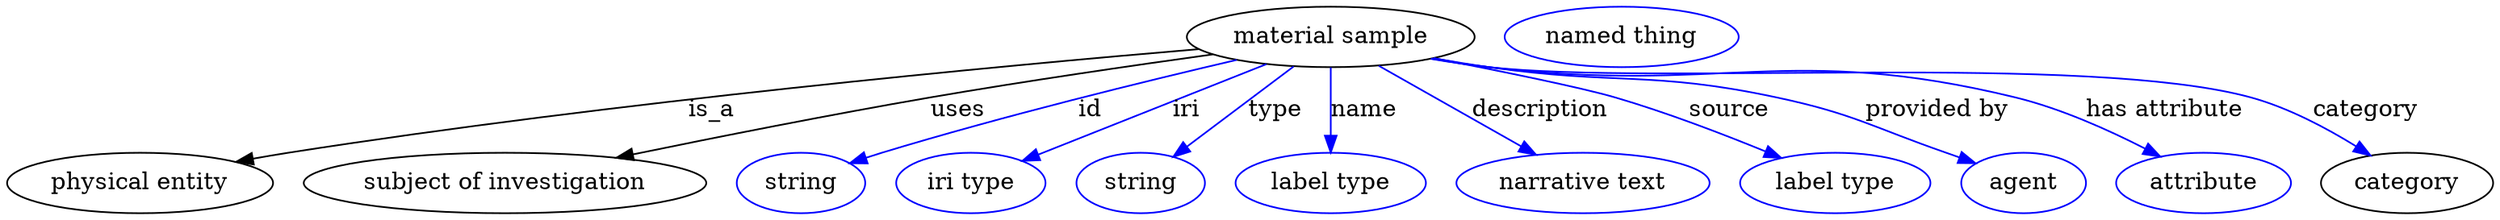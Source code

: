 digraph {
	graph [bb="0,0,1203.3,123"];
	node [label="\N"];
	"material sample"	[height=0.5,
		label="material sample",
		pos="640.39,105",
		width=1.8776];
	"physical entity"	[height=0.5,
		pos="62.394,18",
		width=1.7332];
	"material sample" -> "physical entity"	[label=is_a,
		lp="339.39,61.5",
		pos="e,107.72,30.472 577.97,97.996 481.9,88.224 292.29,66.825 133.39,36 128.31,35.014 123.05,33.911 117.79,32.752"];
	"subject of investigation"	[height=0.5,
		pos="235.39,18",
		width=2.5817];
	"material sample" -> "subject of investigation"	[label=uses,
		lp="455.39,61.5",
		pos="e,289.07,32.84 584.18,94.935 544.68,88.341 490.66,78.87 443.39,69 394.69,58.83 340.01,45.613 298.94,35.322"];
	id	[color=blue,
		height=0.5,
		label=string,
		pos="376.39,18",
		width=0.84854];
	"material sample" -> id	[color=blue,
		label=id,
		lp="519.89,61.5",
		pos="e,399.92,29.492 594.45,91.609 548.83,78.945 477.13,58.055 416.39,36 414.04,35.144 411.62,34.223 409.19,33.269",
		style=solid];
	iri	[color=blue,
		height=0.5,
		label="iri type",
		pos="461.39,18",
		width=1.011];
	"material sample" -> iri	[color=blue,
		label=iri,
		lp="568.89,61.5",
		pos="e,486.88,31.103 608.8,88.999 577.2,73.991 528.71,50.963 496.06,35.459",
		style=solid];
	type	[color=blue,
		height=0.5,
		label=string,
		pos="546.39,18",
		width=0.84854];
	"material sample" -> type	[color=blue,
		label=type,
		lp="611.39,61.5",
		pos="e,562.58,33.636 622.27,87.611 607.42,74.179 586.28,55.065 570.08,40.421",
		style=solid];
	name	[color=blue,
		height=0.5,
		label="label type",
		pos="640.39,18",
		width=1.2638];
	"material sample" -> name	[color=blue,
		label=name,
		lp="655.89,61.5",
		pos="e,640.39,36.175 640.39,86.799 640.39,75.163 640.39,59.548 640.39,46.237",
		style=solid];
	description	[color=blue,
		height=0.5,
		label="narrative text",
		pos="761.39,18",
		width=1.6068];
	"material sample" -> description	[color=blue,
		label=description,
		lp="738.89,61.5",
		pos="e,739.15,34.629 663.15,88.012 682.29,74.571 709.81,55.24 730.85,40.454",
		style=solid];
	source	[color=blue,
		height=0.5,
		label="label type",
		pos="882.39,18",
		width=1.2638];
	"material sample" -> source	[color=blue,
		label=source,
		lp="828.39,61.5",
		pos="e,855.61,32.866 690.91,92.883 716.02,86.81 746.64,78.574 773.39,69 798.38,60.057 825.51,47.622 846.45,37.391",
		style=solid];
	"provided by"	[color=blue,
		height=0.5,
		label=agent,
		pos="975.39,18",
		width=0.83048];
	"material sample" -> "provided by"	[color=blue,
		label="provided by",
		lp="927.39,61.5",
		pos="e,951.96,29.419 689.57,92.509 698.79,90.535 708.36,88.605 717.39,87 776.12,76.561 792.61,83.784 850.39,69 890.06,58.853 898.51,51.517 \
936.39,36 938.45,35.158 940.56,34.28 942.68,33.385",
		style=solid];
	"has attribute"	[color=blue,
		height=0.5,
		label=attribute,
		pos="1063.4,18",
		width=1.1193];
	"material sample" -> "has attribute"	[color=blue,
		label="has attribute",
		lp="1034.9,61.5",
		pos="e,1041.6,33.183 688.67,92.224 698.15,90.229 708.05,88.365 717.39,87 826.31,71.094 858.32,98.381 964.39,69 988.63,62.286 1013.9,49.406 \
1032.9,38.4",
		style=solid];
	category	[height=0.5,
		pos="1162.4,18",
		width=1.1374];
	"material sample" -> category	[color=blue,
		label=category,
		lp="1128.9,61.5",
		pos="e,1142.1,33.822 688.23,92.145 697.84,90.131 707.9,88.28 717.39,87 795.68,76.449 996.46,90.744 1072.4,69 1094.3,62.715 1116.8,50.254 \
1133.8,39.344",
		style=solid];
	"named thing_category"	[color=blue,
		height=0.5,
		label="named thing",
		pos="781.39,105",
		width=1.5346];
}
